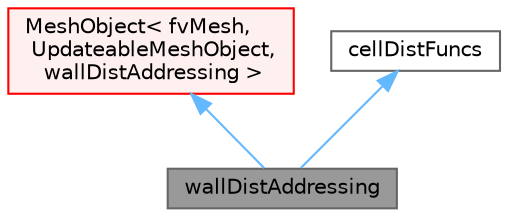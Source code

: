 digraph "wallDistAddressing"
{
 // LATEX_PDF_SIZE
  bgcolor="transparent";
  edge [fontname=Helvetica,fontsize=10,labelfontname=Helvetica,labelfontsize=10];
  node [fontname=Helvetica,fontsize=10,shape=box,height=0.2,width=0.4];
  Node1 [id="Node000001",label="wallDistAddressing",height=0.2,width=0.4,color="gray40", fillcolor="grey60", style="filled", fontcolor="black",tooltip="Variant of wallDist that uses meshWave and stores the addressing."];
  Node2 -> Node1 [id="edge1_Node000001_Node000002",dir="back",color="steelblue1",style="solid",tooltip=" "];
  Node2 [id="Node000002",label="MeshObject\< fvMesh,\l UpdateableMeshObject,\l wallDistAddressing \>",height=0.2,width=0.4,color="red", fillcolor="#FFF0F0", style="filled",URL="$classFoam_1_1MeshObject.html",tooltip=" "];
  Node6 -> Node1 [id="edge2_Node000001_Node000006",dir="back",color="steelblue1",style="solid",tooltip=" "];
  Node6 [id="Node000006",label="cellDistFuncs",height=0.2,width=0.4,color="gray40", fillcolor="white", style="filled",URL="$classFoam_1_1cellDistFuncs.html",tooltip="Collection of functions used in wall distance calculation."];
}
